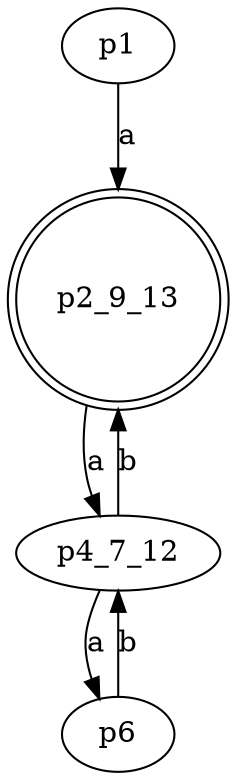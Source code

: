 digraph G 
{
    n1 [label = p1]
    n2_9_13 [label = p2_9_13, shape = doublecircle]
    n4_7_12 [label = p4_7_12]
    n6 [label = p6]

    n1 -> n2_9_13 [label = "a"]
    
    n2_9_13 -> n4_7_12 [label = "a"]
    
    n4_7_12 -> n2_9_13 [label = "b"]
    
    n4_7_12 -> n6 [label = "a"]
    
    n6 -> n4_7_12 [label = "b"]

}
